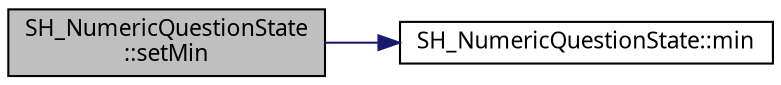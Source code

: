 digraph "SH_NumericQuestionState::setMin"
{
 // INTERACTIVE_SVG=YES
  bgcolor="transparent";
  edge [fontname="Verdana",fontsize="11",labelfontname="Verdana",labelfontsize="11"];
  node [fontname="Verdana",fontsize="11",shape=record];
  rankdir="LR";
  Node1 [label="SH_NumericQuestionState\l::setMin",height=0.2,width=0.4,color="black", fillcolor="grey75", style="filled" fontcolor="black"];
  Node1 -> Node2 [color="midnightblue",fontsize="11",style="solid",fontname="Verdana"];
  Node2 [label="SH_NumericQuestionState::min",height=0.2,width=0.4,color="black",URL="$classSH__NumericQuestionState.html#a0009413f1bd199864ad0ac5d4d7c4527"];
}
